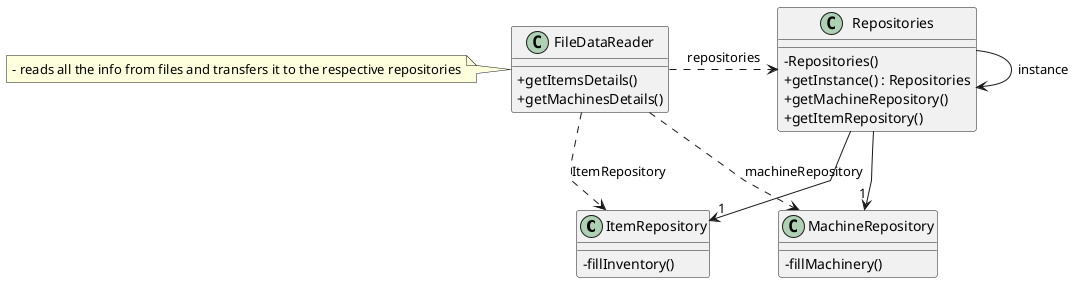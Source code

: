 @startuml
'skinparam monochrome true
skinparam packageStyle rectangle
skinparam shadowing false
skinparam linetype polyline
'skinparam linetype orto

skinparam classAttributeIconSize 0

'left to right direction


class ItemRepository {
- fillInventory()
}

class MachineRepository {
- fillMachinery()
}

class Repositories {
    - Repositories()
    + getInstance() : Repositories
    + getMachineRepository()
    + getItemRepository()
}

class FileDataReader {
    + getItemsDetails()
    + getMachinesDetails()
}

note left of FileDataReader
    - reads all the info from files and transfers it to the respective repositories
end note



Repositories -> Repositories : instance

FileDataReader .> Repositories : repositories

Repositories -> "1" ItemRepository

FileDataReader ..> MachineRepository : machineRepository
FileDataReader ..> ItemRepository : ItemRepository

Repositories --> "1" MachineRepository














@enduml